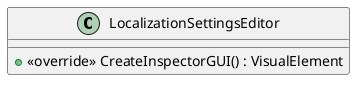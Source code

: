 @startuml
class LocalizationSettingsEditor {
    + <<override>> CreateInspectorGUI() : VisualElement
}
@enduml
